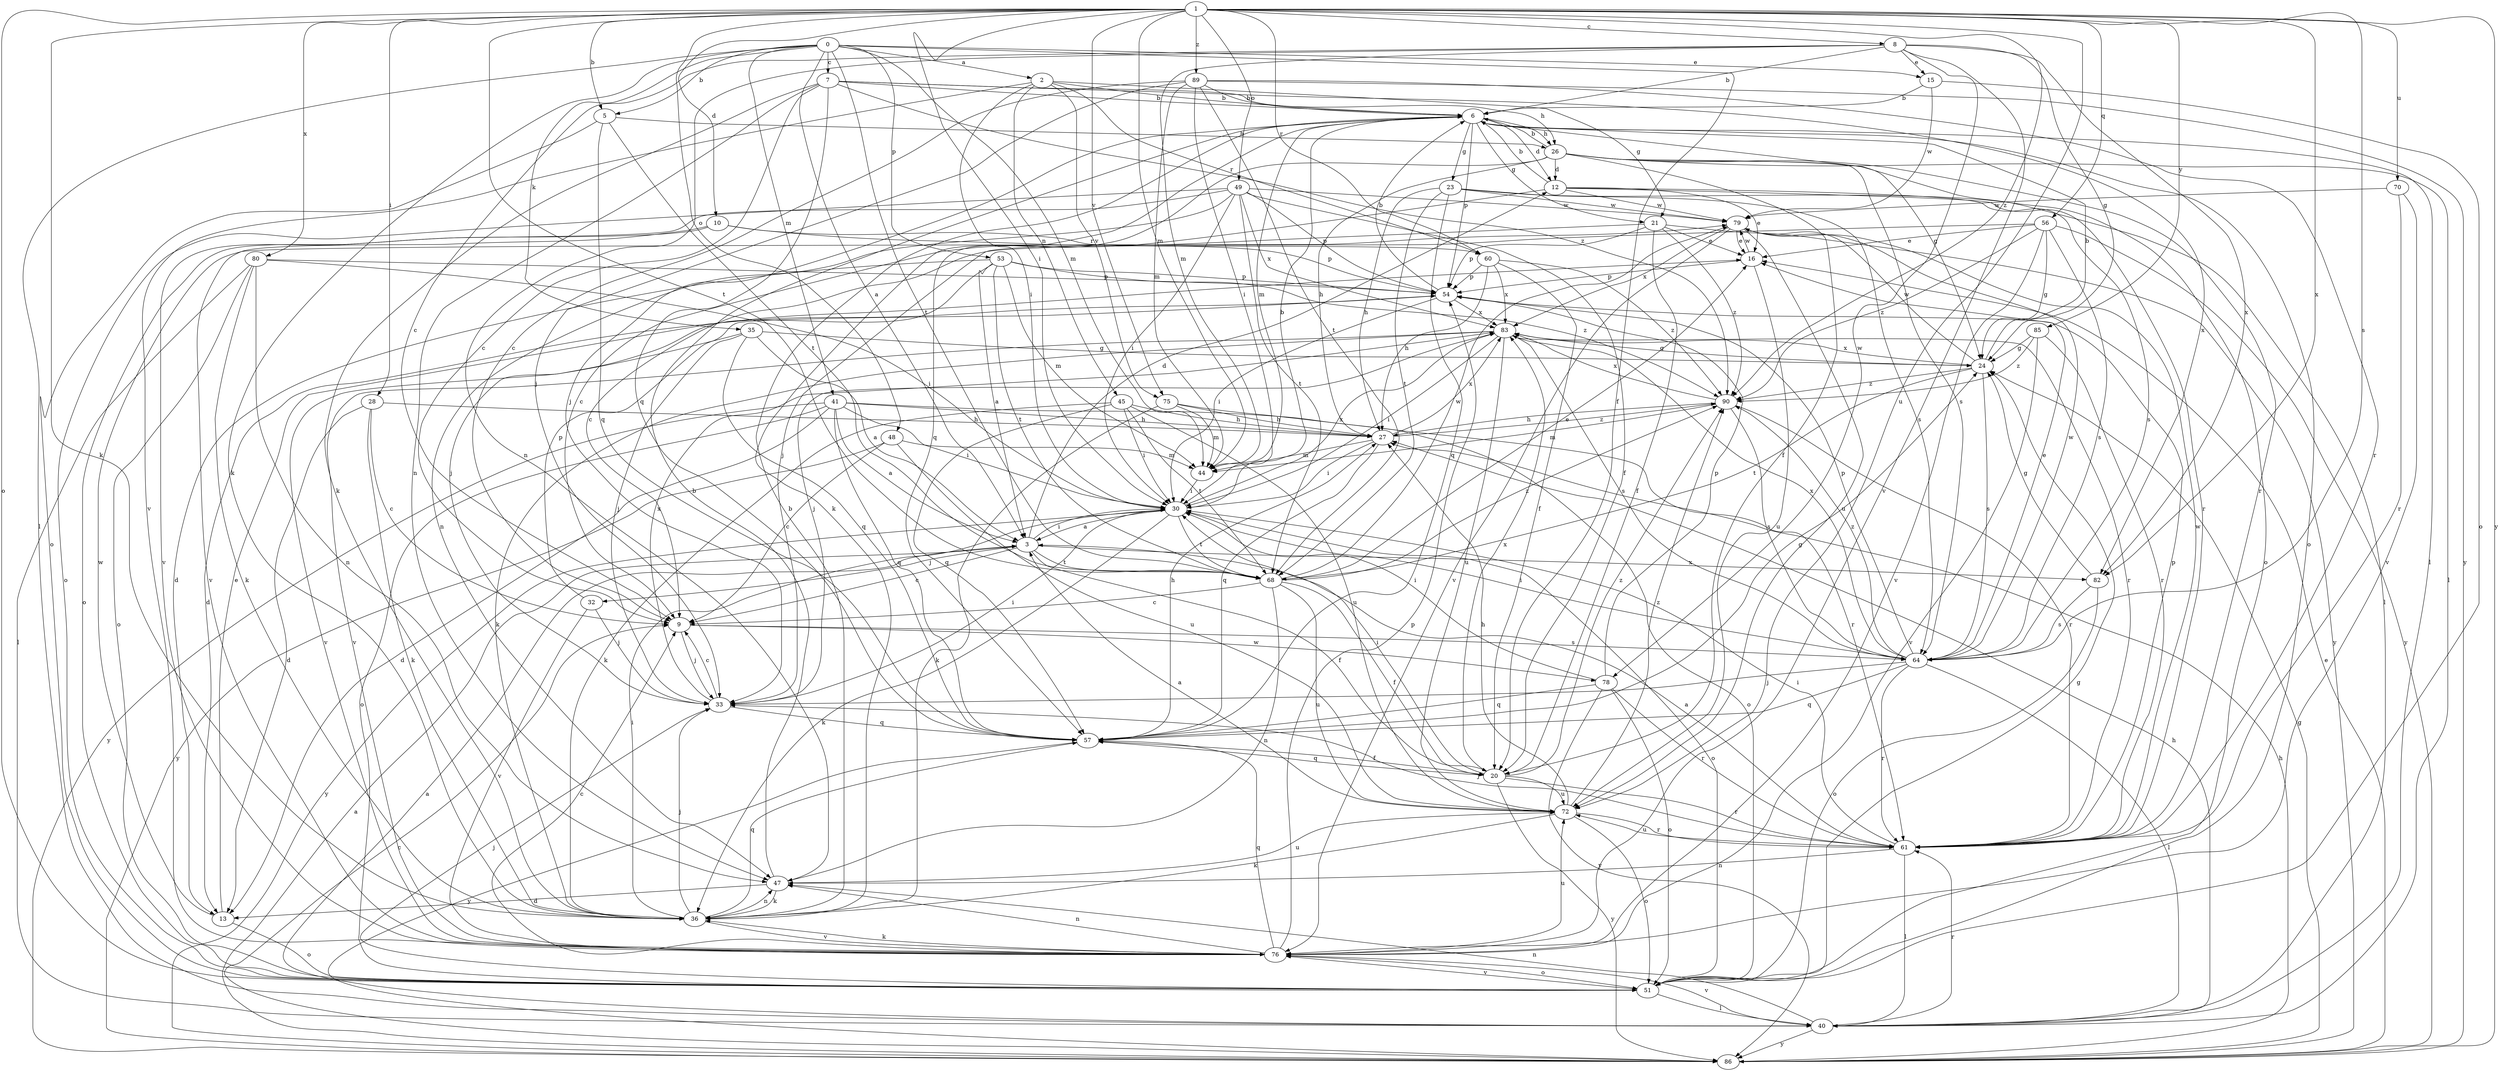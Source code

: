 strict digraph  {
0;
1;
2;
3;
5;
6;
7;
8;
9;
10;
12;
13;
15;
16;
20;
21;
23;
24;
26;
27;
28;
30;
32;
33;
35;
36;
40;
41;
44;
45;
47;
48;
49;
51;
53;
54;
56;
57;
60;
61;
64;
68;
70;
72;
75;
76;
78;
79;
80;
82;
83;
85;
86;
89;
90;
0 -> 2  [label=a];
0 -> 3  [label=a];
0 -> 5  [label=b];
0 -> 7  [label=c];
0 -> 15  [label=e];
0 -> 20  [label=f];
0 -> 35  [label=k];
0 -> 36  [label=k];
0 -> 40  [label=l];
0 -> 41  [label=m];
0 -> 44  [label=m];
0 -> 53  [label=p];
0 -> 68  [label=t];
1 -> 5  [label=b];
1 -> 8  [label=c];
1 -> 10  [label=d];
1 -> 28  [label=i];
1 -> 30  [label=i];
1 -> 36  [label=k];
1 -> 44  [label=m];
1 -> 48  [label=o];
1 -> 49  [label=o];
1 -> 51  [label=o];
1 -> 56  [label=q];
1 -> 60  [label=r];
1 -> 64  [label=s];
1 -> 68  [label=t];
1 -> 70  [label=u];
1 -> 72  [label=u];
1 -> 75  [label=v];
1 -> 80  [label=x];
1 -> 82  [label=x];
1 -> 85  [label=y];
1 -> 86  [label=y];
1 -> 89  [label=z];
1 -> 90  [label=z];
2 -> 6  [label=b];
2 -> 21  [label=g];
2 -> 30  [label=i];
2 -> 45  [label=n];
2 -> 60  [label=r];
2 -> 75  [label=v];
2 -> 76  [label=v];
3 -> 9  [label=c];
3 -> 12  [label=d];
3 -> 20  [label=f];
3 -> 30  [label=i];
3 -> 32  [label=j];
3 -> 68  [label=t];
3 -> 82  [label=x];
5 -> 26  [label=h];
5 -> 51  [label=o];
5 -> 57  [label=q];
5 -> 68  [label=t];
6 -> 12  [label=d];
6 -> 21  [label=g];
6 -> 23  [label=g];
6 -> 24  [label=g];
6 -> 26  [label=h];
6 -> 33  [label=j];
6 -> 36  [label=k];
6 -> 40  [label=l];
6 -> 44  [label=m];
6 -> 51  [label=o];
6 -> 54  [label=p];
7 -> 6  [label=b];
7 -> 9  [label=c];
7 -> 26  [label=h];
7 -> 36  [label=k];
7 -> 47  [label=n];
7 -> 57  [label=q];
7 -> 82  [label=x];
7 -> 90  [label=z];
8 -> 6  [label=b];
8 -> 9  [label=c];
8 -> 15  [label=e];
8 -> 24  [label=g];
8 -> 44  [label=m];
8 -> 47  [label=n];
8 -> 76  [label=v];
8 -> 78  [label=w];
8 -> 82  [label=x];
9 -> 33  [label=j];
9 -> 64  [label=s];
9 -> 78  [label=w];
10 -> 51  [label=o];
10 -> 54  [label=p];
10 -> 60  [label=r];
10 -> 76  [label=v];
12 -> 6  [label=b];
12 -> 9  [label=c];
12 -> 16  [label=e];
12 -> 61  [label=r];
12 -> 64  [label=s];
12 -> 79  [label=w];
13 -> 16  [label=e];
13 -> 51  [label=o];
13 -> 79  [label=w];
15 -> 6  [label=b];
15 -> 51  [label=o];
15 -> 79  [label=w];
16 -> 54  [label=p];
16 -> 72  [label=u];
16 -> 79  [label=w];
20 -> 30  [label=i];
20 -> 57  [label=q];
20 -> 61  [label=r];
20 -> 72  [label=u];
20 -> 83  [label=x];
20 -> 86  [label=y];
20 -> 90  [label=z];
21 -> 16  [label=e];
21 -> 20  [label=f];
21 -> 33  [label=j];
21 -> 54  [label=p];
21 -> 86  [label=y];
21 -> 90  [label=z];
23 -> 27  [label=h];
23 -> 40  [label=l];
23 -> 57  [label=q];
23 -> 64  [label=s];
23 -> 68  [label=t];
23 -> 79  [label=w];
24 -> 6  [label=b];
24 -> 64  [label=s];
24 -> 68  [label=t];
24 -> 79  [label=w];
24 -> 83  [label=x];
24 -> 90  [label=z];
26 -> 6  [label=b];
26 -> 12  [label=d];
26 -> 20  [label=f];
26 -> 27  [label=h];
26 -> 40  [label=l];
26 -> 51  [label=o];
26 -> 57  [label=q];
26 -> 61  [label=r];
26 -> 64  [label=s];
27 -> 30  [label=i];
27 -> 44  [label=m];
27 -> 57  [label=q];
27 -> 83  [label=x];
27 -> 90  [label=z];
28 -> 9  [label=c];
28 -> 13  [label=d];
28 -> 27  [label=h];
28 -> 36  [label=k];
30 -> 3  [label=a];
30 -> 6  [label=b];
30 -> 36  [label=k];
30 -> 51  [label=o];
30 -> 68  [label=t];
30 -> 83  [label=x];
30 -> 86  [label=y];
32 -> 33  [label=j];
32 -> 54  [label=p];
32 -> 76  [label=v];
33 -> 9  [label=c];
33 -> 30  [label=i];
33 -> 57  [label=q];
33 -> 83  [label=x];
35 -> 3  [label=a];
35 -> 24  [label=g];
35 -> 33  [label=j];
35 -> 57  [label=q];
35 -> 76  [label=v];
36 -> 6  [label=b];
36 -> 30  [label=i];
36 -> 33  [label=j];
36 -> 47  [label=n];
36 -> 57  [label=q];
36 -> 76  [label=v];
40 -> 3  [label=a];
40 -> 27  [label=h];
40 -> 47  [label=n];
40 -> 61  [label=r];
40 -> 76  [label=v];
40 -> 86  [label=y];
41 -> 3  [label=a];
41 -> 13  [label=d];
41 -> 27  [label=h];
41 -> 30  [label=i];
41 -> 51  [label=o];
41 -> 57  [label=q];
41 -> 61  [label=r];
41 -> 86  [label=y];
44 -> 30  [label=i];
45 -> 27  [label=h];
45 -> 30  [label=i];
45 -> 36  [label=k];
45 -> 57  [label=q];
45 -> 68  [label=t];
45 -> 72  [label=u];
47 -> 6  [label=b];
47 -> 13  [label=d];
47 -> 36  [label=k];
47 -> 72  [label=u];
48 -> 9  [label=c];
48 -> 44  [label=m];
48 -> 72  [label=u];
48 -> 86  [label=y];
49 -> 20  [label=f];
49 -> 30  [label=i];
49 -> 47  [label=n];
49 -> 51  [label=o];
49 -> 54  [label=p];
49 -> 68  [label=t];
49 -> 76  [label=v];
49 -> 79  [label=w];
49 -> 83  [label=x];
51 -> 24  [label=g];
51 -> 33  [label=j];
51 -> 40  [label=l];
51 -> 76  [label=v];
53 -> 3  [label=a];
53 -> 13  [label=d];
53 -> 33  [label=j];
53 -> 44  [label=m];
53 -> 54  [label=p];
53 -> 68  [label=t];
53 -> 90  [label=z];
54 -> 6  [label=b];
54 -> 13  [label=d];
54 -> 30  [label=i];
54 -> 83  [label=x];
56 -> 9  [label=c];
56 -> 16  [label=e];
56 -> 24  [label=g];
56 -> 64  [label=s];
56 -> 76  [label=v];
56 -> 86  [label=y];
56 -> 90  [label=z];
57 -> 20  [label=f];
57 -> 24  [label=g];
57 -> 27  [label=h];
57 -> 86  [label=y];
60 -> 20  [label=f];
60 -> 27  [label=h];
60 -> 54  [label=p];
60 -> 83  [label=x];
60 -> 90  [label=z];
61 -> 3  [label=a];
61 -> 30  [label=i];
61 -> 33  [label=j];
61 -> 40  [label=l];
61 -> 47  [label=n];
61 -> 54  [label=p];
61 -> 72  [label=u];
61 -> 79  [label=w];
64 -> 16  [label=e];
64 -> 30  [label=i];
64 -> 33  [label=j];
64 -> 40  [label=l];
64 -> 54  [label=p];
64 -> 57  [label=q];
64 -> 61  [label=r];
64 -> 79  [label=w];
64 -> 83  [label=x];
64 -> 90  [label=z];
68 -> 9  [label=c];
68 -> 16  [label=e];
68 -> 20  [label=f];
68 -> 47  [label=n];
68 -> 72  [label=u];
68 -> 79  [label=w];
68 -> 90  [label=z];
70 -> 61  [label=r];
70 -> 76  [label=v];
70 -> 79  [label=w];
72 -> 3  [label=a];
72 -> 27  [label=h];
72 -> 36  [label=k];
72 -> 51  [label=o];
72 -> 61  [label=r];
72 -> 90  [label=z];
75 -> 27  [label=h];
75 -> 36  [label=k];
75 -> 44  [label=m];
75 -> 51  [label=o];
76 -> 9  [label=c];
76 -> 36  [label=k];
76 -> 47  [label=n];
76 -> 51  [label=o];
76 -> 54  [label=p];
76 -> 57  [label=q];
76 -> 72  [label=u];
78 -> 30  [label=i];
78 -> 51  [label=o];
78 -> 54  [label=p];
78 -> 57  [label=q];
78 -> 61  [label=r];
78 -> 86  [label=y];
79 -> 16  [label=e];
79 -> 72  [label=u];
79 -> 76  [label=v];
79 -> 83  [label=x];
80 -> 30  [label=i];
80 -> 36  [label=k];
80 -> 40  [label=l];
80 -> 47  [label=n];
80 -> 51  [label=o];
80 -> 54  [label=p];
82 -> 24  [label=g];
82 -> 51  [label=o];
82 -> 64  [label=s];
83 -> 24  [label=g];
83 -> 30  [label=i];
83 -> 33  [label=j];
83 -> 36  [label=k];
83 -> 61  [label=r];
83 -> 64  [label=s];
83 -> 72  [label=u];
83 -> 76  [label=v];
85 -> 24  [label=g];
85 -> 61  [label=r];
85 -> 76  [label=v];
85 -> 90  [label=z];
86 -> 3  [label=a];
86 -> 9  [label=c];
86 -> 16  [label=e];
86 -> 24  [label=g];
86 -> 27  [label=h];
89 -> 6  [label=b];
89 -> 9  [label=c];
89 -> 30  [label=i];
89 -> 33  [label=j];
89 -> 44  [label=m];
89 -> 61  [label=r];
89 -> 68  [label=t];
89 -> 86  [label=y];
90 -> 27  [label=h];
90 -> 44  [label=m];
90 -> 61  [label=r];
90 -> 64  [label=s];
90 -> 83  [label=x];
}
